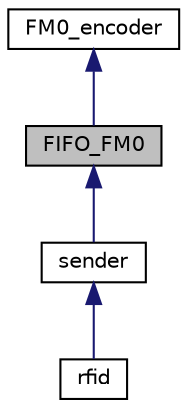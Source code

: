 digraph "FIFO_FM0"
{
 // LATEX_PDF_SIZE
  edge [fontname="Helvetica",fontsize="10",labelfontname="Helvetica",labelfontsize="10"];
  node [fontname="Helvetica",fontsize="10",shape=record];
  Node1 [label="FIFO_FM0",height=0.2,width=0.4,color="black", fillcolor="grey75", style="filled", fontcolor="black",tooltip="Component that integrates the FIFO with the FM0 encoder."];
  Node2 -> Node1 [dir="back",color="midnightblue",fontsize="10",style="solid",fontname="Helvetica"];
  Node2 [label="FM0_encoder",height=0.2,width=0.4,color="black", fillcolor="white", style="filled",URL="$class_f_m0__encoder.html",tooltip="This component encodes the packets received from the NIOS II using FM0 encoding."];
  Node1 -> Node3 [dir="back",color="midnightblue",fontsize="10",style="solid",fontname="Helvetica"];
  Node3 [label="sender",height=0.2,width=0.4,color="black", fillcolor="white", style="filled",URL="$classsender.html",tooltip="Component responsible for encoding packets and sending them to the TAG."];
  Node3 -> Node4 [dir="back",color="midnightblue",fontsize="10",style="solid",fontname="Helvetica"];
  Node4 [label="rfid",height=0.2,width=0.4,color="black", fillcolor="white", style="filled",URL="$classrfid.html",tooltip="Project top level, instantiates the sender, receiver and Avalon Interface."];
}
